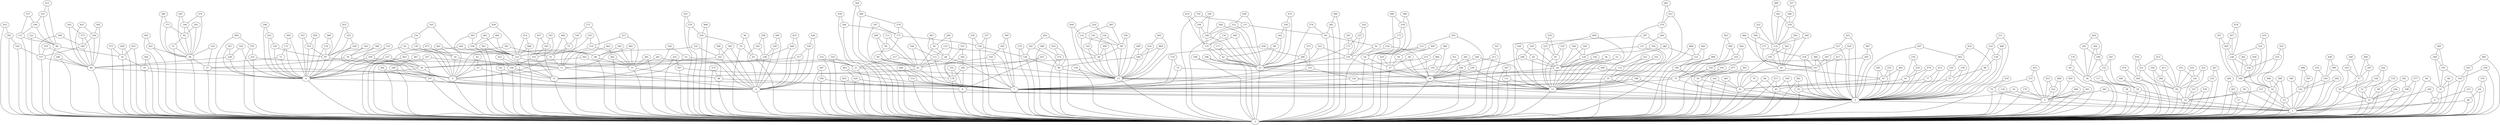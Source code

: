 graph {
	0 [label = 0]
	1 [label = 1]
	2 [label = 2]
	3 [label = 3]
	4 [label = 4]
	5 [label = 5]
	6 [label = 6]
	7 [label = 7]
	8 [label = 8]
	9 [label = 9]
	10 [label = 10]
	11 [label = 11]
	12 [label = 12]
	13 [label = 13]
	14 [label = 14]
	15 [label = 15]
	16 [label = 16]
	17 [label = 17]
	18 [label = 18]
	19 [label = 19]
	20 [label = 20]
	21 [label = 21]
	22 [label = 22]
	23 [label = 23]
	24 [label = 24]
	25 [label = 25]
	26 [label = 26]
	27 [label = 27]
	28 [label = 28]
	29 [label = 29]
	30 [label = 30]
	31 [label = 31]
	32 [label = 32]
	33 [label = 33]
	34 [label = 34]
	35 [label = 35]
	36 [label = 36]
	37 [label = 37]
	38 [label = 38]
	39 [label = 39]
	40 [label = 40]
	41 [label = 41]
	42 [label = 42]
	43 [label = 43]
	44 [label = 44]
	45 [label = 45]
	46 [label = 46]
	47 [label = 47]
	48 [label = 48]
	49 [label = 49]
	50 [label = 50]
	51 [label = 51]
	52 [label = 52]
	53 [label = 53]
	54 [label = 54]
	55 [label = 55]
	56 [label = 56]
	57 [label = 57]
	58 [label = 58]
	59 [label = 59]
	60 [label = 60]
	61 [label = 61]
	62 [label = 62]
	63 [label = 63]
	64 [label = 64]
	65 [label = 65]
	66 [label = 66]
	67 [label = 67]
	68 [label = 68]
	69 [label = 69]
	70 [label = 70]
	71 [label = 71]
	72 [label = 72]
	73 [label = 73]
	74 [label = 74]
	75 [label = 75]
	76 [label = 76]
	77 [label = 77]
	78 [label = 78]
	79 [label = 79]
	80 [label = 80]
	81 [label = 81]
	82 [label = 82]
	83 [label = 83]
	84 [label = 84]
	85 [label = 85]
	86 [label = 86]
	87 [label = 87]
	88 [label = 88]
	89 [label = 89]
	90 [label = 90]
	91 [label = 91]
	92 [label = 92]
	93 [label = 93]
	94 [label = 94]
	95 [label = 95]
	96 [label = 96]
	97 [label = 97]
	98 [label = 98]
	99 [label = 99]
	100 [label = 100]
	101 [label = 101]
	102 [label = 102]
	103 [label = 103]
	104 [label = 104]
	105 [label = 105]
	106 [label = 106]
	107 [label = 107]
	108 [label = 108]
	109 [label = 109]
	110 [label = 110]
	111 [label = 111]
	112 [label = 112]
	113 [label = 113]
	114 [label = 114]
	115 [label = 115]
	116 [label = 116]
	117 [label = 117]
	118 [label = 118]
	119 [label = 119]
	120 [label = 120]
	121 [label = 121]
	122 [label = 122]
	123 [label = 123]
	124 [label = 124]
	125 [label = 125]
	126 [label = 126]
	127 [label = 127]
	128 [label = 128]
	129 [label = 129]
	130 [label = 130]
	131 [label = 131]
	132 [label = 132]
	133 [label = 133]
	134 [label = 134]
	135 [label = 135]
	136 [label = 136]
	137 [label = 137]
	138 [label = 138]
	139 [label = 139]
	140 [label = 140]
	141 [label = 141]
	142 [label = 142]
	143 [label = 143]
	144 [label = 144]
	145 [label = 145]
	146 [label = 146]
	147 [label = 147]
	148 [label = 148]
	149 [label = 149]
	150 [label = 150]
	151 [label = 151]
	152 [label = 152]
	153 [label = 153]
	154 [label = 154]
	155 [label = 155]
	156 [label = 156]
	157 [label = 157]
	158 [label = 158]
	159 [label = 159]
	160 [label = 160]
	161 [label = 161]
	162 [label = 162]
	163 [label = 163]
	164 [label = 164]
	165 [label = 165]
	166 [label = 166]
	167 [label = 167]
	168 [label = 168]
	169 [label = 169]
	170 [label = 170]
	171 [label = 171]
	172 [label = 172]
	173 [label = 173]
	174 [label = 174]
	175 [label = 175]
	176 [label = 176]
	177 [label = 177]
	178 [label = 178]
	179 [label = 179]
	180 [label = 180]
	181 [label = 181]
	182 [label = 182]
	183 [label = 183]
	184 [label = 184]
	185 [label = 185]
	186 [label = 186]
	187 [label = 187]
	188 [label = 188]
	189 [label = 189]
	190 [label = 190]
	191 [label = 191]
	192 [label = 192]
	193 [label = 193]
	194 [label = 194]
	195 [label = 195]
	196 [label = 196]
	197 [label = 197]
	198 [label = 198]
	199 [label = 199]
	200 [label = 200]
	201 [label = 201]
	202 [label = 202]
	203 [label = 203]
	204 [label = 204]
	205 [label = 205]
	206 [label = 206]
	207 [label = 207]
	208 [label = 208]
	209 [label = 209]
	210 [label = 210]
	211 [label = 211]
	212 [label = 212]
	213 [label = 213]
	214 [label = 214]
	215 [label = 215]
	216 [label = 216]
	217 [label = 217]
	218 [label = 218]
	219 [label = 219]
	220 [label = 220]
	221 [label = 221]
	222 [label = 222]
	223 [label = 223]
	224 [label = 224]
	225 [label = 225]
	226 [label = 226]
	227 [label = 227]
	228 [label = 228]
	229 [label = 229]
	230 [label = 230]
	231 [label = 231]
	232 [label = 232]
	233 [label = 233]
	234 [label = 234]
	235 [label = 235]
	236 [label = 236]
	237 [label = 237]
	238 [label = 238]
	239 [label = 239]
	240 [label = 240]
	241 [label = 241]
	242 [label = 242]
	243 [label = 243]
	244 [label = 244]
	245 [label = 245]
	246 [label = 246]
	247 [label = 247]
	248 [label = 248]
	249 [label = 249]
	250 [label = 250]
	251 [label = 251]
	252 [label = 252]
	253 [label = 253]
	254 [label = 254]
	255 [label = 255]
	256 [label = 256]
	257 [label = 257]
	258 [label = 258]
	259 [label = 259]
	260 [label = 260]
	261 [label = 261]
	262 [label = 262]
	263 [label = 263]
	264 [label = 264]
	265 [label = 265]
	266 [label = 266]
	267 [label = 267]
	268 [label = 268]
	269 [label = 269]
	270 [label = 270]
	271 [label = 271]
	272 [label = 272]
	273 [label = 273]
	274 [label = 274]
	275 [label = 275]
	276 [label = 276]
	277 [label = 277]
	278 [label = 278]
	279 [label = 279]
	280 [label = 280]
	281 [label = 281]
	282 [label = 282]
	283 [label = 283]
	284 [label = 284]
	285 [label = 285]
	286 [label = 286]
	287 [label = 287]
	288 [label = 288]
	289 [label = 289]
	290 [label = 290]
	291 [label = 291]
	292 [label = 292]
	293 [label = 293]
	294 [label = 294]
	295 [label = 295]
	296 [label = 296]
	297 [label = 297]
	298 [label = 298]
	299 [label = 299]
	300 [label = 300]
	301 [label = 301]
	302 [label = 302]
	303 [label = 303]
	304 [label = 304]
	305 [label = 305]
	306 [label = 306]
	307 [label = 307]
	308 [label = 308]
	309 [label = 309]
	310 [label = 310]
	311 [label = 311]
	312 [label = 312]
	313 [label = 313]
	314 [label = 314]
	315 [label = 315]
	316 [label = 316]
	317 [label = 317]
	318 [label = 318]
	319 [label = 319]
	320 [label = 320]
	321 [label = 321]
	322 [label = 322]
	323 [label = 323]
	324 [label = 324]
	325 [label = 325]
	326 [label = 326]
	327 [label = 327]
	328 [label = 328]
	329 [label = 329]
	330 [label = 330]
	331 [label = 331]
	332 [label = 332]
	333 [label = 333]
	334 [label = 334]
	335 [label = 335]
	336 [label = 336]
	337 [label = 337]
	338 [label = 338]
	339 [label = 339]
	340 [label = 340]
	341 [label = 341]
	342 [label = 342]
	343 [label = 343]
	344 [label = 344]
	345 [label = 345]
	346 [label = 346]
	347 [label = 347]
	348 [label = 348]
	349 [label = 349]
	350 [label = 350]
	351 [label = 351]
	352 [label = 352]
	353 [label = 353]
	354 [label = 354]
	355 [label = 355]
	356 [label = 356]
	357 [label = 357]
	358 [label = 358]
	359 [label = 359]
	360 [label = 360]
	361 [label = 361]
	362 [label = 362]
	363 [label = 363]
	364 [label = 364]
	365 [label = 365]
	366 [label = 366]
	367 [label = 367]
	368 [label = 368]
	369 [label = 369]
	370 [label = 370]
	371 [label = 371]
	372 [label = 372]
	373 [label = 373]
	374 [label = 374]
	375 [label = 375]
	376 [label = 376]
	377 [label = 377]
	378 [label = 378]
	379 [label = 379]
	380 [label = 380]
	381 [label = 381]
	382 [label = 382]
	383 [label = 383]
	384 [label = 384]
	385 [label = 385]
	386 [label = 386]
	387 [label = 387]
	388 [label = 388]
	389 [label = 389]
	390 [label = 390]
	391 [label = 391]
	392 [label = 392]
	393 [label = 393]
	394 [label = 394]
	395 [label = 395]
	396 [label = 396]
	397 [label = 397]
	398 [label = 398]
	399 [label = 399]
	400 [label = 400]
	401 [label = 401]
	402 [label = 402]
	403 [label = 403]
	404 [label = 404]
	405 [label = 405]
	406 [label = 406]
	407 [label = 407]
	408 [label = 408]
	409 [label = 409]
	410 [label = 410]
	411 [label = 411]
	412 [label = 412]
	413 [label = 413]
	414 [label = 414]
	415 [label = 415]
	416 [label = 416]
	417 [label = 417]
	418 [label = 418]
	419 [label = 419]
	420 [label = 420]
	421 [label = 421]
	422 [label = 422]
	423 [label = 423]
	424 [label = 424]
	425 [label = 425]
	426 [label = 426]
	427 [label = 427]
	428 [label = 428]
	429 [label = 429]
	430 [label = 430]
	431 [label = 431]
	432 [label = 432]
	433 [label = 433]
	434 [label = 434]
	435 [label = 435]
	436 [label = 436]
	437 [label = 437]
	438 [label = 438]
	439 [label = 439]
	440 [label = 440]
	441 [label = 441]
	442 [label = 442]
	443 [label = 443]
	444 [label = 444]
	445 [label = 445]
	446 [label = 446]
	447 [label = 447]
	448 [label = 448]
	449 [label = 449]
	450 [label = 450]
	451 [label = 451]
	452 [label = 452]
	453 [label = 453]
	454 [label = 454]
	455 [label = 455]
	456 [label = 456]
	457 [label = 457]
	458 [label = 458]
	459 [label = 459]
	460 [label = 460]
	461 [label = 461]
	462 [label = 462]
	463 [label = 463]
	464 [label = 464]
	465 [label = 465]
	466 [label = 466]
	467 [label = 467]
	468 [label = 468]
	469 [label = 469]
	470 [label = 470]
	471 [label = 471]
	472 [label = 472]
	473 [label = 473]
	474 [label = 474]
	475 [label = 475]
	476 [label = 476]
	477 [label = 477]
	478 [label = 478]
	479 [label = 479]
	480 [label = 480]
	481 [label = 481]
	482 [label = 482]
	483 [label = 483]
	484 [label = 484]
	485 [label = 485]
	486 [label = 486]
	487 [label = 487]
	488 [label = 488]
	489 [label = 489]
	490 [label = 490]
	491 [label = 491]
	492 [label = 492]
	493 [label = 493]
	494 [label = 494]
	495 [label = 495]
	496 [label = 496]
	497 [label = 497]
	498 [label = 498]
	499 [label = 499]
	0 -- 1;
	0 -- 2;
	1 -- 2;
	3 -- 1;
	3 -- 2;
	4 -- 3;
	4 -- 2;
	5 -- 1;
	5 -- 2;
	6 -- 4;
	6 -- 2;
	7 -- 3;
	7 -- 2;
	8 -- 3;
	8 -- 2;
	9 -- 4;
	9 -- 2;
	10 -- 9;
	10 -- 2;
	11 -- 9;
	11 -- 4;
	12 -- 3;
	12 -- 2;
	13 -- 12;
	13 -- 2;
	14 -- 1;
	14 -- 2;
	15 -- 7;
	15 -- 2;
	16 -- 3;
	16 -- 1;
	17 -- 1;
	17 -- 2;
	18 -- 11;
	18 -- 9;
	19 -- 7;
	19 -- 3;
	20 -- 12;
	20 -- 2;
	21 -- 13;
	21 -- 2;
	22 -- 20;
	22 -- 2;
	23 -- 1;
	23 -- 2;
	24 -- 20;
	24 -- 12;
	25 -- 9;
	25 -- 4;
	26 -- 21;
	26 -- 13;
	27 -- 20;
	27 -- 2;
	28 -- 14;
	28 -- 2;
	29 -- 14;
	29 -- 2;
	30 -- 6;
	30 -- 4;
	31 -- 1;
	31 -- 2;
	32 -- 10;
	32 -- 2;
	33 -- 11;
	33 -- 9;
	34 -- 29;
	34 -- 2;
	35 -- 0;
	35 -- 2;
	36 -- 24;
	36 -- 12;
	37 -- 9;
	37 -- 2;
	38 -- 37;
	38 -- 2;
	39 -- 27;
	39 -- 20;
	40 -- 1;
	40 -- 2;
	41 -- 3;
	41 -- 2;
	42 -- 15;
	42 -- 7;
	43 -- 3;
	43 -- 2;
	44 -- 42;
	44 -- 7;
	45 -- 3;
	45 -- 2;
	46 -- 6;
	46 -- 2;
	47 -- 41;
	47 -- 3;
	48 -- 8;
	48 -- 2;
	49 -- 35;
	49 -- 2;
	50 -- 31;
	50 -- 2;
	51 -- 48;
	51 -- 2;
	52 -- 24;
	52 -- 12;
	53 -- 42;
	53 -- 15;
	54 -- 23;
	54 -- 2;
	55 -- 31;
	55 -- 2;
	56 -- 27;
	56 -- 2;
	57 -- 50;
	57 -- 31;
	58 -- 27;
	58 -- 20;
	59 -- 41;
	59 -- 2;
	60 -- 34;
	60 -- 2;
	61 -- 21;
	61 -- 2;
	62 -- 22;
	62 -- 2;
	63 -- 25;
	63 -- 9;
	64 -- 40;
	64 -- 2;
	65 -- 24;
	65 -- 12;
	66 -- 45;
	66 -- 2;
	67 -- 45;
	67 -- 3;
	68 -- 35;
	68 -- 2;
	69 -- 42;
	69 -- 7;
	70 -- 61;
	70 -- 2;
	71 -- 46;
	71 -- 6;
	72 -- 38;
	72 -- 2;
	73 -- 7;
	73 -- 3;
	74 -- 73;
	74 -- 7;
	75 -- 33;
	75 -- 11;
	76 -- 37;
	76 -- 9;
	77 -- 43;
	77 -- 3;
	78 -- 5;
	78 -- 2;
	79 -- 41;
	79 -- 3;
	80 -- 62;
	80 -- 22;
	81 -- 56;
	81 -- 2;
	82 -- 72;
	82 -- 38;
	83 -- 81;
	83 -- 2;
	84 -- 32;
	84 -- 2;
	85 -- 14;
	85 -- 2;
	86 -- 51;
	86 -- 2;
	87 -- 30;
	87 -- 6;
	88 -- 67;
	88 -- 3;
	89 -- 31;
	89 -- 2;
	90 -- 13;
	90 -- 2;
	91 -- 41;
	91 -- 3;
	92 -- 47;
	92 -- 41;
	93 -- 86;
	93 -- 2;
	94 -- 14;
	94 -- 1;
	95 -- 44;
	95 -- 42;
	96 -- 70;
	96 -- 61;
	97 -- 24;
	97 -- 12;
	98 -- 26;
	98 -- 13;
	99 -- 69;
	99 -- 42;
	100 -- 45;
	100 -- 3;
	101 -- 15;
	101 -- 2;
	102 -- 42;
	102 -- 7;
	103 -- 26;
	103 -- 13;
	104 -- 30;
	104 -- 6;
	105 -- 92;
	105 -- 41;
	106 -- 53;
	106 -- 15;
	107 -- 73;
	107 -- 3;
	108 -- 59;
	108 -- 2;
	109 -- 75;
	109 -- 11;
	110 -- 105;
	110 -- 92;
	111 -- 42;
	111 -- 7;
	112 -- 19;
	112 -- 7;
	113 -- 99;
	113 -- 42;
	114 -- 7;
	114 -- 2;
	115 -- 84;
	115 -- 2;
	116 -- 5;
	116 -- 2;
	117 -- 29;
	117 -- 2;
	118 -- 89;
	118 -- 31;
	119 -- 74;
	119 -- 7;
	120 -- 24;
	120 -- 12;
	121 -- 108;
	121 -- 2;
	122 -- 23;
	122 -- 1;
	123 -- 51;
	123 -- 2;
	124 -- 98;
	124 -- 26;
	125 -- 62;
	125 -- 22;
	126 -- 7;
	126 -- 3;
	127 -- 14;
	127 -- 1;
	128 -- 90;
	128 -- 2;
	129 -- 87;
	129 -- 6;
	130 -- 18;
	130 -- 9;
	131 -- 12;
	131 -- 2;
	132 -- 98;
	132 -- 13;
	133 -- 111;
	133 -- 7;
	134 -- 13;
	134 -- 2;
	135 -- 22;
	135 -- 20;
	136 -- 128;
	136 -- 2;
	137 -- 83;
	137 -- 2;
	138 -- 67;
	138 -- 3;
	139 -- 88;
	139 -- 3;
	140 -- 82;
	140 -- 38;
	141 -- 85;
	141 -- 14;
	142 -- 11;
	142 -- 4;
	143 -- 103;
	143 -- 13;
	144 -- 55;
	144 -- 2;
	145 -- 41;
	145 -- 2;
	146 -- 15;
	146 -- 2;
	147 -- 146;
	147 -- 2;
	148 -- 125;
	148 -- 22;
	149 -- 76;
	149 -- 9;
	150 -- 67;
	150 -- 3;
	151 -- 120;
	151 -- 12;
	152 -- 34;
	152 -- 29;
	153 -- 21;
	153 -- 2;
	154 -- 123;
	154 -- 51;
	155 -- 146;
	155 -- 15;
	156 -- 130;
	156 -- 9;
	157 -- 46;
	157 -- 2;
	158 -- 30;
	158 -- 4;
	159 -- 35;
	159 -- 2;
	160 -- 122;
	160 -- 1;
	161 -- 59;
	161 -- 2;
	162 -- 112;
	162 -- 19;
	163 -- 57;
	163 -- 50;
	164 -- 31;
	164 -- 2;
	165 -- 156;
	165 -- 9;
	166 -- 155;
	166 -- 15;
	167 -- 14;
	167 -- 2;
	168 -- 54;
	168 -- 2;
	169 -- 73;
	169 -- 3;
	170 -- 125;
	170 -- 22;
	171 -- 136;
	171 -- 2;
	172 -- 71;
	172 -- 6;
	173 -- 81;
	173 -- 56;
	174 -- 87;
	174 -- 6;
	175 -- 135;
	175 -- 22;
	176 -- 60;
	176 -- 34;
	177 -- 62;
	177 -- 22;
	178 -- 8;
	178 -- 2;
	179 -- 5;
	179 -- 2;
	180 -- 20;
	180 -- 2;
	181 -- 175;
	181 -- 135;
	182 -- 157;
	182 -- 46;
	183 -- 166;
	183 -- 155;
	184 -- 171;
	184 -- 2;
	185 -- 178;
	185 -- 8;
	186 -- 120;
	186 -- 24;
	187 -- 171;
	187 -- 2;
	188 -- 7;
	188 -- 3;
	189 -- 22;
	189 -- 2;
	190 -- 8;
	190 -- 2;
	191 -- 178;
	191 -- 8;
	192 -- 24;
	192 -- 12;
	193 -- 13;
	193 -- 12;
	194 -- 152;
	194 -- 34;
	195 -- 159;
	195 -- 35;
	196 -- 22;
	196 -- 2;
	197 -- 4;
	197 -- 2;
	198 -- 31;
	198 -- 2;
	199 -- 115;
	199 -- 84;
	200 -- 163;
	200 -- 57;
	201 -- 82;
	201 -- 38;
	202 -- 0;
	202 -- 1;
	203 -- 159;
	203 -- 2;
	204 -- 110;
	204 -- 92;
	205 -- 169;
	205 -- 3;
	206 -- 95;
	206 -- 44;
	207 -- 131;
	207 -- 2;
	208 -- 148;
	208 -- 22;
	209 -- 85;
	209 -- 2;
	210 -- 157;
	210 -- 46;
	211 -- 180;
	211 -- 2;
	212 -- 126;
	212 -- 7;
	213 -- 56;
	213 -- 2;
	214 -- 139;
	214 -- 3;
	215 -- 78;
	215 -- 5;
	216 -- 160;
	216 -- 1;
	217 -- 21;
	217 -- 13;
	218 -- 107;
	218 -- 3;
	219 -- 167;
	219 -- 2;
	220 -- 70;
	220 -- 2;
	221 -- 84;
	221 -- 2;
	222 -- 5;
	222 -- 2;
	223 -- 175;
	223 -- 135;
	224 -- 157;
	224 -- 2;
	225 -- 97;
	225 -- 12;
	226 -- 168;
	226 -- 54;
	227 -- 218;
	227 -- 3;
	228 -- 46;
	228 -- 6;
	229 -- 225;
	229 -- 97;
	230 -- 136;
	230 -- 2;
	231 -- 199;
	231 -- 84;
	232 -- 142;
	232 -- 11;
	233 -- 141;
	233 -- 85;
	234 -- 135;
	234 -- 20;
	235 -- 97;
	235 -- 12;
	236 -- 226;
	236 -- 168;
	237 -- 30;
	237 -- 6;
	238 -- 158;
	238 -- 4;
	239 -- 20;
	239 -- 12;
	240 -- 90;
	240 -- 13;
	241 -- 152;
	241 -- 29;
	242 -- 158;
	242 -- 4;
	243 -- 129;
	243 -- 6;
	244 -- 65;
	244 -- 12;
	245 -- 140;
	245 -- 38;
	246 -- 46;
	246 -- 2;
	247 -- 57;
	247 -- 50;
	248 -- 24;
	248 -- 20;
	249 -- 193;
	249 -- 12;
	250 -- 124;
	250 -- 26;
	251 -- 146;
	251 -- 2;
	252 -- 87;
	252 -- 6;
	253 -- 135;
	253 -- 22;
	254 -- 144;
	254 -- 55;
	255 -- 226;
	255 -- 54;
	256 -- 91;
	256 -- 3;
	257 -- 136;
	257 -- 2;
	258 -- 87;
	258 -- 6;
	259 -- 204;
	259 -- 110;
	260 -- 110;
	260 -- 92;
	261 -- 51;
	261 -- 48;
	262 -- 80;
	262 -- 22;
	263 -- 105;
	263 -- 92;
	264 -- 122;
	264 -- 1;
	265 -- 226;
	265 -- 168;
	266 -- 151;
	266 -- 12;
	267 -- 219;
	267 -- 2;
	268 -- 158;
	268 -- 4;
	269 -- 236;
	269 -- 168;
	270 -- 266;
	270 -- 12;
	271 -- 109;
	271 -- 11;
	272 -- 22;
	272 -- 20;
	273 -- 182;
	273 -- 46;
	274 -- 83;
	274 -- 2;
	275 -- 32;
	275 -- 2;
	276 -- 256;
	276 -- 91;
	277 -- 218;
	277 -- 107;
	278 -- 171;
	278 -- 2;
	279 -- 128;
	279 -- 2;
	280 -- 121;
	280 -- 2;
	281 -- 194;
	281 -- 34;
	282 -- 43;
	282 -- 2;
	283 -- 224;
	283 -- 2;
	284 -- 212;
	284 -- 7;
	285 -- 47;
	285 -- 3;
	286 -- 85;
	286 -- 2;
	287 -- 280;
	287 -- 2;
	288 -- 259;
	288 -- 110;
	289 -- 160;
	289 -- 1;
	290 -- 243;
	290 -- 6;
	291 -- 128;
	291 -- 90;
	292 -- 120;
	292 -- 24;
	293 -- 213;
	293 -- 2;
	294 -- 148;
	294 -- 125;
	295 -- 294;
	295 -- 148;
	296 -- 142;
	296 -- 4;
	297 -- 269;
	297 -- 168;
	298 -- 240;
	298 -- 13;
	299 -- 242;
	299 -- 158;
	300 -- 278;
	300 -- 2;
	301 -- 5;
	301 -- 2;
	302 -- 102;
	302 -- 7;
	303 -- 150;
	303 -- 3;
	304 -- 300;
	304 -- 2;
	305 -- 185;
	305 -- 178;
	306 -- 110;
	306 -- 92;
	307 -- 107;
	307 -- 3;
	308 -- 26;
	308 -- 13;
	309 -- 302;
	309 -- 7;
	310 -- 38;
	310 -- 37;
	311 -- 214;
	311 -- 3;
	312 -- 148;
	312 -- 22;
	313 -- 154;
	313 -- 51;
	314 -- 236;
	314 -- 168;
	315 -- 0;
	315 -- 2;
	316 -- 169;
	316 -- 73;
	317 -- 30;
	317 -- 4;
	318 -- 173;
	318 -- 56;
	319 -- 104;
	319 -- 6;
	320 -- 248;
	320 -- 24;
	321 -- 112;
	321 -- 19;
	322 -- 306;
	322 -- 110;
	323 -- 141;
	323 -- 85;
	324 -- 223;
	324 -- 135;
	325 -- 305;
	325 -- 178;
	326 -- 182;
	326 -- 46;
	327 -- 211;
	327 -- 2;
	328 -- 159;
	328 -- 2;
	329 -- 27;
	329 -- 2;
	330 -- 317;
	330 -- 4;
	331 -- 209;
	331 -- 85;
	332 -- 47;
	332 -- 3;
	333 -- 21;
	333 -- 2;
	334 -- 262;
	334 -- 22;
	335 -- 154;
	335 -- 123;
	336 -- 98;
	336 -- 13;
	337 -- 199;
	337 -- 115;
	338 -- 123;
	338 -- 2;
	339 -- 14;
	339 -- 2;
	340 -- 195;
	340 -- 35;
	341 -- 33;
	341 -- 9;
	342 -- 86;
	342 -- 51;
	343 -- 273;
	343 -- 46;
	344 -- 197;
	344 -- 2;
	345 -- 5;
	345 -- 1;
	346 -- 122;
	346 -- 1;
	347 -- 228;
	347 -- 6;
	348 -- 197;
	348 -- 2;
	349 -- 142;
	349 -- 4;
	350 -- 10;
	350 -- 2;
	351 -- 180;
	351 -- 20;
	352 -- 258;
	352 -- 87;
	353 -- 252;
	353 -- 6;
	354 -- 228;
	354 -- 6;
	355 -- 141;
	355 -- 85;
	356 -- 120;
	356 -- 12;
	357 -- 288;
	357 -- 259;
	358 -- 111;
	358 -- 42;
	359 -- 286;
	359 -- 2;
	360 -- 318;
	360 -- 56;
	361 -- 239;
	361 -- 20;
	362 -- 47;
	362 -- 3;
	363 -- 59;
	363 -- 41;
	364 -- 316;
	364 -- 169;
	365 -- 51;
	365 -- 2;
	366 -- 126;
	366 -- 3;
	367 -- 190;
	367 -- 2;
	368 -- 99;
	368 -- 42;
	369 -- 272;
	369 -- 20;
	370 -- 64;
	370 -- 2;
	371 -- 82;
	371 -- 38;
	372 -- 90;
	372 -- 2;
	373 -- 48;
	373 -- 2;
	374 -- 140;
	374 -- 38;
	375 -- 284;
	375 -- 212;
	376 -- 220;
	376 -- 2;
	377 -- 198;
	377 -- 2;
	378 -- 137;
	378 -- 2;
	379 -- 251;
	379 -- 2;
	380 -- 107;
	380 -- 3;
	381 -- 51;
	381 -- 2;
	382 -- 83;
	382 -- 2;
	383 -- 41;
	383 -- 2;
	384 -- 371;
	384 -- 38;
	385 -- 132;
	385 -- 98;
	386 -- 372;
	386 -- 2;
	387 -- 348;
	387 -- 197;
	388 -- 174;
	388 -- 87;
	389 -- 54;
	389 -- 23;
	390 -- 316;
	390 -- 73;
	391 -- 198;
	391 -- 31;
	392 -- 326;
	392 -- 46;
	393 -- 338;
	393 -- 123;
	394 -- 194;
	394 -- 34;
	395 -- 122;
	395 -- 1;
	396 -- 182;
	396 -- 157;
	397 -- 178;
	397 -- 2;
	398 -- 76;
	398 -- 9;
	399 -- 340;
	399 -- 195;
	400 -- 247;
	400 -- 57;
	401 -- 123;
	401 -- 2;
	402 -- 18;
	402 -- 11;
	403 -- 7;
	403 -- 2;
	404 -- 132;
	404 -- 13;
	405 -- 39;
	405 -- 27;
	406 -- 220;
	406 -- 2;
	407 -- 17;
	407 -- 2;
	408 -- 123;
	408 -- 2;
	409 -- 225;
	409 -- 12;
	410 -- 372;
	410 -- 2;
	411 -- 286;
	411 -- 85;
	412 -- 270;
	412 -- 12;
	413 -- 77;
	413 -- 3;
	414 -- 408;
	414 -- 123;
	415 -- 231;
	415 -- 84;
	416 -- 240;
	416 -- 13;
	417 -- 107;
	417 -- 3;
	418 -- 78;
	418 -- 2;
	419 -- 294;
	419 -- 125;
	420 -- 7;
	420 -- 2;
	421 -- 215;
	421 -- 5;
	422 -- 38;
	422 -- 2;
	423 -- 227;
	423 -- 3;
	424 -- 281;
	424 -- 194;
	425 -- 146;
	425 -- 15;
	426 -- 330;
	426 -- 4;
	427 -- 185;
	427 -- 8;
	428 -- 32;
	428 -- 2;
	429 -- 307;
	429 -- 3;
	430 -- 226;
	430 -- 168;
	431 -- 397;
	431 -- 2;
	432 -- 255;
	432 -- 54;
	433 -- 268;
	433 -- 4;
	434 -- 184;
	434 -- 2;
	435 -- 32;
	435 -- 2;
	436 -- 284;
	436 -- 7;
	437 -- 166;
	437 -- 155;
	438 -- 289;
	438 -- 160;
	439 -- 393;
	439 -- 123;
	440 -- 318;
	440 -- 56;
	441 -- 259;
	441 -- 110;
	442 -- 86;
	442 -- 2;
	443 -- 30;
	443 -- 4;
	444 -- 382;
	444 -- 2;
	445 -- 125;
	445 -- 22;
	446 -- 121;
	446 -- 108;
	447 -- 326;
	447 -- 46;
	448 -- 114;
	448 -- 7;
	449 -- 29;
	449 -- 2;
	450 -- 291;
	450 -- 90;
	451 -- 376;
	451 -- 2;
	452 -- 283;
	452 -- 2;
	453 -- 222;
	453 -- 5;
	454 -- 303;
	454 -- 3;
	455 -- 352;
	455 -- 87;
	456 -- 252;
	456 -- 6;
	457 -- 269;
	457 -- 236;
	458 -- 312;
	458 -- 22;
	459 -- 301;
	459 -- 5;
	460 -- 379;
	460 -- 2;
	461 -- 338;
	461 -- 123;
	462 -- 365;
	462 -- 2;
	463 -- 390;
	463 -- 73;
	464 -- 338;
	464 -- 123;
	465 -- 420;
	465 -- 7;
	466 -- 193;
	466 -- 13;
	467 -- 95;
	467 -- 44;
	468 -- 222;
	468 -- 5;
	469 -- 75;
	469 -- 33;
	470 -- 314;
	470 -- 168;
	471 -- 45;
	471 -- 2;
	472 -- 331;
	472 -- 85;
	473 -- 18;
	473 -- 9;
	474 -- 209;
	474 -- 2;
	475 -- 334;
	475 -- 22;
	476 -- 331;
	476 -- 209;
	477 -- 59;
	477 -- 2;
	478 -- 457;
	478 -- 236;
	479 -- 91;
	479 -- 3;
	480 -- 139;
	480 -- 3;
	481 -- 412;
	481 -- 270;
	482 -- 86;
	482 -- 51;
	483 -- 172;
	483 -- 6;
	484 -- 277;
	484 -- 107;
	485 -- 203;
	485 -- 2;
	486 -- 54;
	486 -- 2;
	487 -- 205;
	487 -- 3;
	488 -- 121;
	488 -- 2;
	489 -- 240;
	489 -- 13;
	490 -- 441;
	490 -- 110;
	491 -- 416;
	491 -- 13;
	492 -- 422;
	492 -- 2;
	493 -- 30;
	493 -- 6;
	494 -- 407;
	494 -- 2;
	495 -- 238;
	495 -- 4;
	496 -- 5;
	496 -- 2;
	497 -- 303;
	497 -- 3;
	498 -- 395;
	498 -- 122;
	499 -- 108;
	499 -- 2;
}